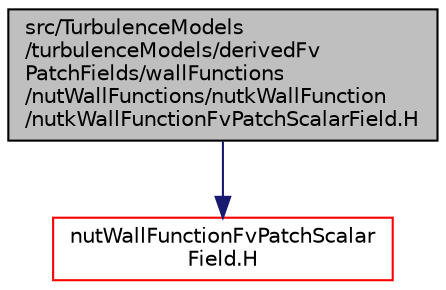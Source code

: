 digraph "src/TurbulenceModels/turbulenceModels/derivedFvPatchFields/wallFunctions/nutWallFunctions/nutkWallFunction/nutkWallFunctionFvPatchScalarField.H"
{
  bgcolor="transparent";
  edge [fontname="Helvetica",fontsize="10",labelfontname="Helvetica",labelfontsize="10"];
  node [fontname="Helvetica",fontsize="10",shape=record];
  Node1 [label="src/TurbulenceModels\l/turbulenceModels/derivedFv\lPatchFields/wallFunctions\l/nutWallFunctions/nutkWallFunction\l/nutkWallFunctionFvPatchScalarField.H",height=0.2,width=0.4,color="black", fillcolor="grey75", style="filled", fontcolor="black"];
  Node1 -> Node2 [color="midnightblue",fontsize="10",style="solid",fontname="Helvetica"];
  Node2 [label="nutWallFunctionFvPatchScalar\lField.H",height=0.2,width=0.4,color="red",URL="$a10618.html"];
}
